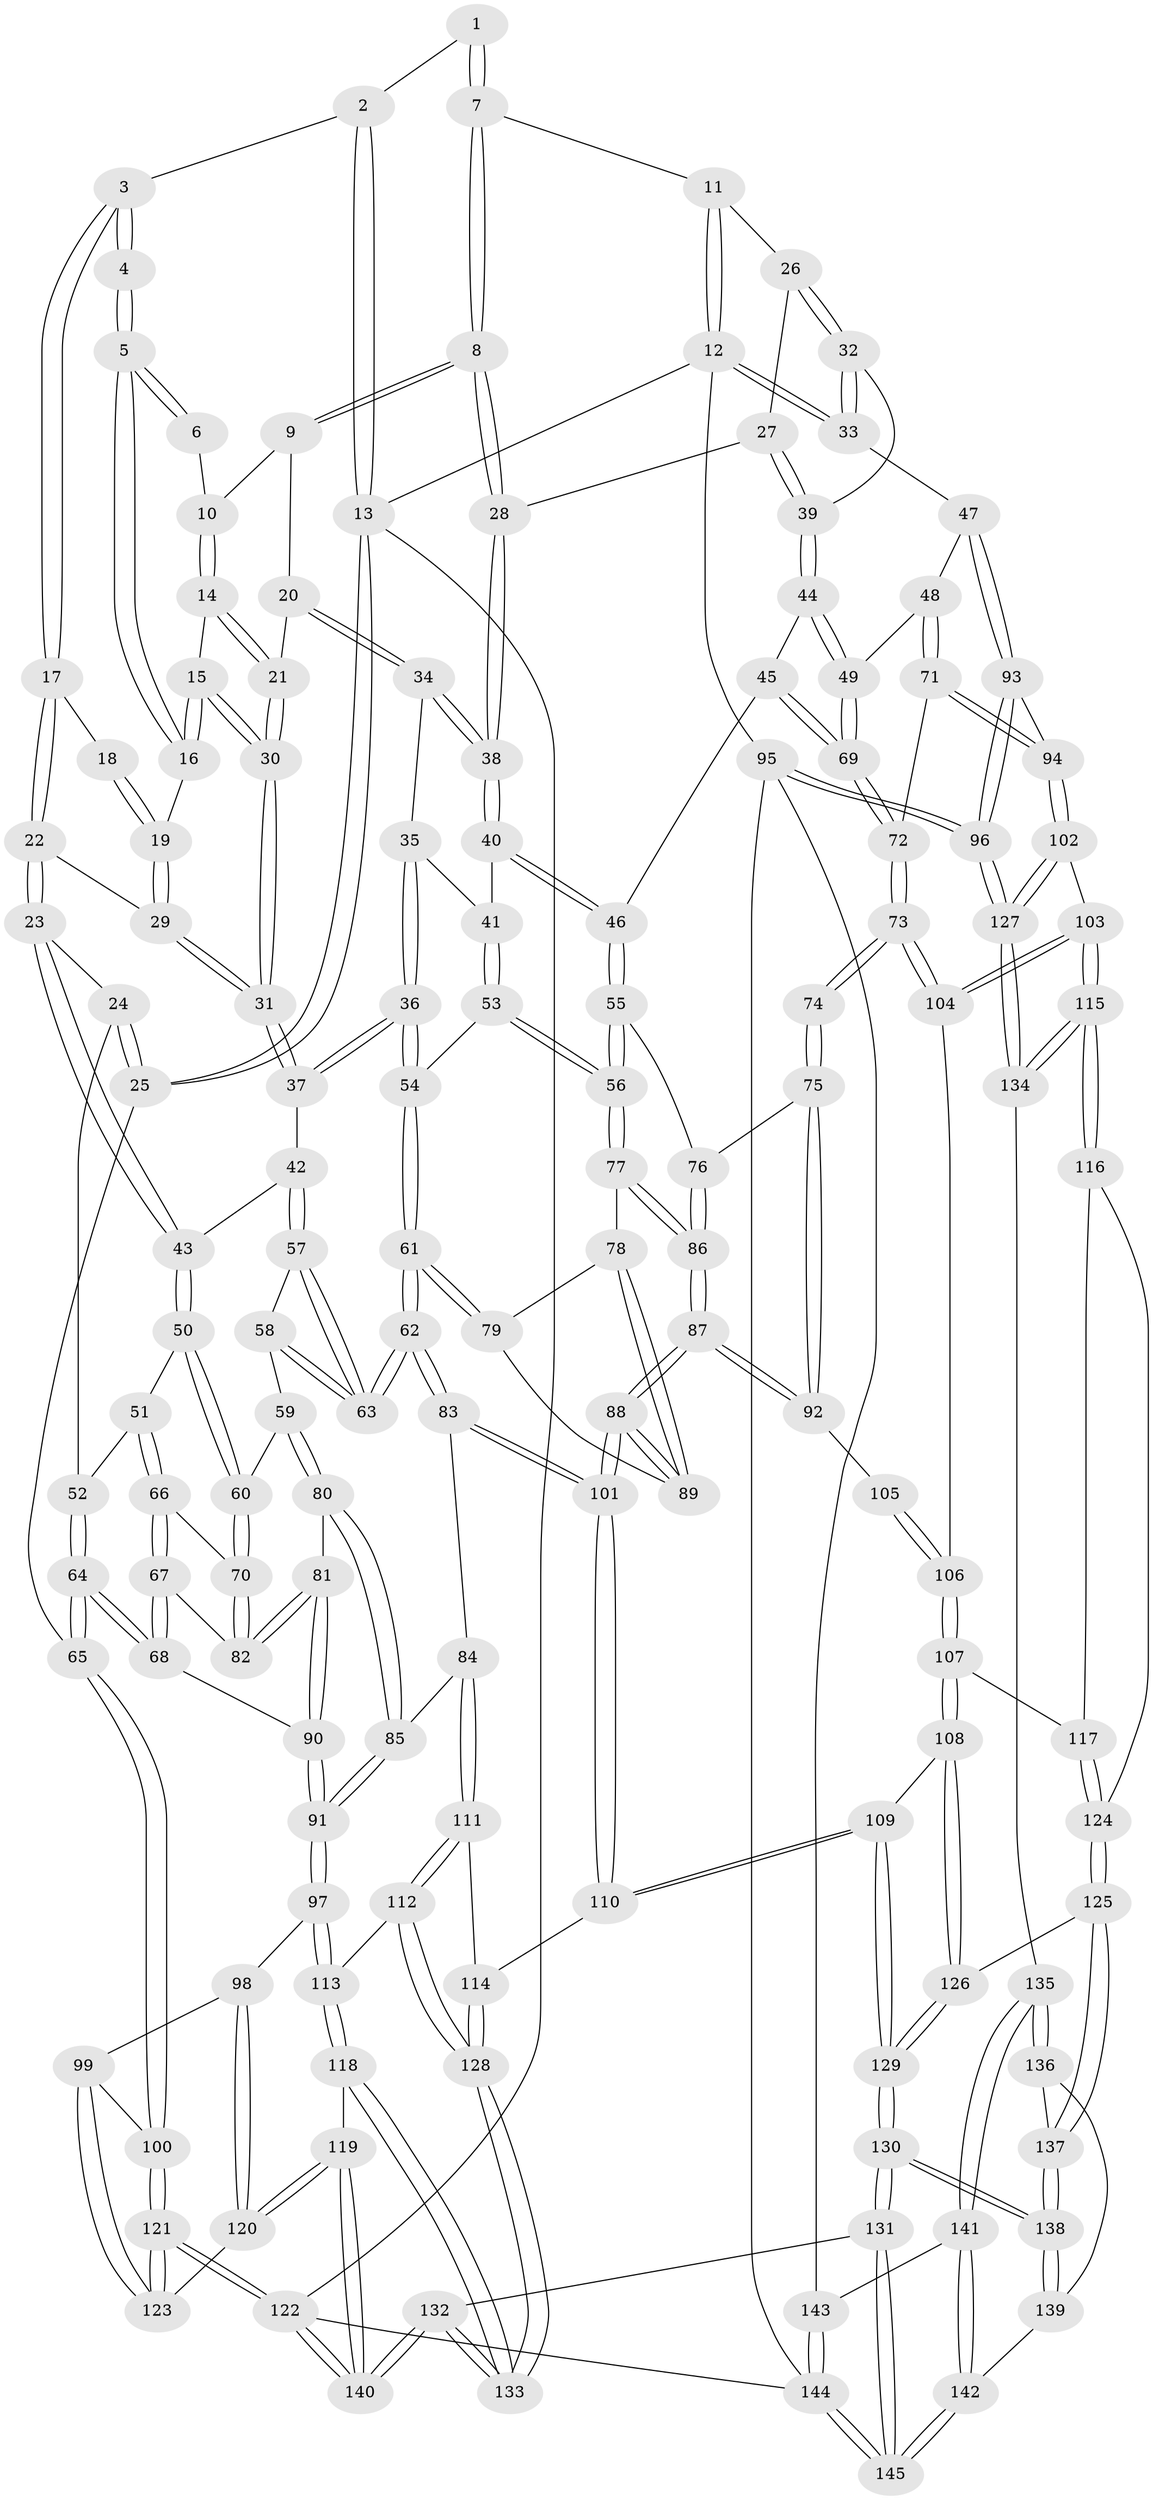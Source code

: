 // Generated by graph-tools (version 1.1) at 2025/11/02/27/25 16:11:52]
// undirected, 145 vertices, 359 edges
graph export_dot {
graph [start="1"]
  node [color=gray90,style=filled];
  1 [pos="+0.2825247924205209+0"];
  2 [pos="+0+0"];
  3 [pos="+0.09361656867824557+0.07143400184730078"];
  4 [pos="+0.2556693890170841+0"];
  5 [pos="+0.2608123010340169+0"];
  6 [pos="+0.2808120765714119+0"];
  7 [pos="+0.7139368708875442+0"];
  8 [pos="+0.6387575068676984+0.015909768532687888"];
  9 [pos="+0.4499644720376293+0.06732092873890876"];
  10 [pos="+0.4070891623759928+0.05705430795103699"];
  11 [pos="+0.8236262584574996+0"];
  12 [pos="+1+0"];
  13 [pos="+0+0"];
  14 [pos="+0.36674463166396554+0.11353472865901933"];
  15 [pos="+0.3070274125983344+0.11503381331358344"];
  16 [pos="+0.2664116002171614+0.03428628392393482"];
  17 [pos="+0.09294567492530277+0.07657144726377925"];
  18 [pos="+0.1663738075030653+0.08842971463671442"];
  19 [pos="+0.19479514706127174+0.1319506906650321"];
  20 [pos="+0.42091269427264466+0.1640842935549158"];
  21 [pos="+0.4117057653162254+0.1581629478837193"];
  22 [pos="+0.06359061598584898+0.1582250765628122"];
  23 [pos="+0.038212541874801324+0.18622282048298028"];
  24 [pos="+0.003485985644848699+0.1991018274241271"];
  25 [pos="+0+0.20904058286813657"];
  26 [pos="+0.838893479051702+0.16404153366235857"];
  27 [pos="+0.7470449280524494+0.15883167184019137"];
  28 [pos="+0.6366911210666917+0.09109056088873364"];
  29 [pos="+0.19184712174631632+0.1406294704134098"];
  30 [pos="+0.293397291594767+0.17859129181045294"];
  31 [pos="+0.2702060133909044+0.24002781933311046"];
  32 [pos="+0.8896435556662774+0.2137255415971451"];
  33 [pos="+1+0.1734378576666803"];
  34 [pos="+0.42808592998980766+0.1770217860953785"];
  35 [pos="+0.4277273697811487+0.17777325428604743"];
  36 [pos="+0.34078417094200303+0.298485570331318"];
  37 [pos="+0.27176492957877313+0.27363232520982944"];
  38 [pos="+0.6100122255238681+0.1660586447116248"];
  39 [pos="+0.8163568891455848+0.2676055569242983"];
  40 [pos="+0.6100332925351203+0.24127596911175045"];
  41 [pos="+0.48980241142324815+0.28812060909225473"];
  42 [pos="+0.25316757303596465+0.2829850585137595"];
  43 [pos="+0.2341135443995537+0.2877626671219752"];
  44 [pos="+0.806393129775463+0.28571466341339996"];
  45 [pos="+0.7410203838303902+0.3292498915218615"];
  46 [pos="+0.6539188206591954+0.3264760129665988"];
  47 [pos="+1+0.25418218501475104"];
  48 [pos="+0.9220951774311535+0.3681916663050459"];
  49 [pos="+0.9123519105158856+0.36752223468603745"];
  50 [pos="+0.1673900812095996+0.3536546725483302"];
  51 [pos="+0.11564233145123225+0.3603710913446355"];
  52 [pos="+0.09669179446922488+0.35490544750042935"];
  53 [pos="+0.39192394224582333+0.3474037378460403"];
  54 [pos="+0.39055862660245444+0.3474182061341067"];
  55 [pos="+0.6475260126112742+0.3439039803183562"];
  56 [pos="+0.540577741377711+0.4366579144008324"];
  57 [pos="+0.25362065217993085+0.3688195426665213"];
  58 [pos="+0.22399348354276546+0.4584080302304301"];
  59 [pos="+0.20074601140388185+0.4532919916395719"];
  60 [pos="+0.18331677226710566+0.44211469055534414"];
  61 [pos="+0.34306457759895354+0.5115558867887582"];
  62 [pos="+0.33078960967377236+0.5252511768161378"];
  63 [pos="+0.29406170104004237+0.4964042293044523"];
  64 [pos="+0+0.4602310335958807"];
  65 [pos="+0+0.4820634118162274"];
  66 [pos="+0.10244563392647643+0.43660922491321114"];
  67 [pos="+0+0.46560437062692034"];
  68 [pos="+0+0.4666617891276782"];
  69 [pos="+0.8108559765897505+0.41882742892036734"];
  70 [pos="+0.13683180971205033+0.46728749119254154"];
  71 [pos="+0.8939265361892912+0.5222912972518892"];
  72 [pos="+0.8123486189173508+0.5313446429236506"];
  73 [pos="+0.8046199666815148+0.5377582723839975"];
  74 [pos="+0.7992507023543564+0.5362728010636433"];
  75 [pos="+0.7128614417041145+0.4947477776601953"];
  76 [pos="+0.6842535080993973+0.4511051200485872"];
  77 [pos="+0.5396115938965004+0.4460191706886289"];
  78 [pos="+0.4999377804682119+0.47839268898132"];
  79 [pos="+0.4393799422423413+0.5089798055196275"];
  80 [pos="+0.18158276639219595+0.5190365600678718"];
  81 [pos="+0.12933163110115076+0.5178621348039301"];
  82 [pos="+0.1265187100702742+0.49449627338113616"];
  83 [pos="+0.32519835855494966+0.5502589422151746"];
  84 [pos="+0.29032921279604756+0.592182961733786"];
  85 [pos="+0.25515048285638087+0.591014614580224"];
  86 [pos="+0.5797231219988959+0.5251851089954203"];
  87 [pos="+0.591752953701006+0.5756095415937871"];
  88 [pos="+0.5354840866714652+0.6483285164815779"];
  89 [pos="+0.5006834852353653+0.5809002402292702"];
  90 [pos="+0.11712126230005707+0.5457886935987386"];
  91 [pos="+0.1136172420191401+0.6237877713774392"];
  92 [pos="+0.5993140565131766+0.5749682259025767"];
  93 [pos="+1+0.5309737579171997"];
  94 [pos="+0.9909843353107929+0.5478510072964498"];
  95 [pos="+1+0.9337191261164531"];
  96 [pos="+1+0.7405118393843768"];
  97 [pos="+0.08861242826205086+0.6482766165983592"];
  98 [pos="+0.057319772832568366+0.652891879240053"];
  99 [pos="+0.01043964311633522+0.6471304052213744"];
  100 [pos="+0+0.6094964023956332"];
  101 [pos="+0.5247863329452593+0.6750915092888548"];
  102 [pos="+0.8755858069934362+0.716273058102764"];
  103 [pos="+0.8631215430576756+0.7203536736922523"];
  104 [pos="+0.7950915437144495+0.6436761885265158"];
  105 [pos="+0.6521909063351122+0.5940171976307189"];
  106 [pos="+0.7266564657804497+0.669798906338961"];
  107 [pos="+0.6920149126135474+0.7044461786825349"];
  108 [pos="+0.6065015293573005+0.7162414569150274"];
  109 [pos="+0.5334449084038624+0.7019466720565304"];
  110 [pos="+0.5258497833051644+0.6897092197872211"];
  111 [pos="+0.2935466122395483+0.6433565933815608"];
  112 [pos="+0.25827629600801144+0.747775672324029"];
  113 [pos="+0.16063825952889205+0.730085856648088"];
  114 [pos="+0.4150950462903489+0.7205837600539242"];
  115 [pos="+0.8431368235678158+0.8113919307242691"];
  116 [pos="+0.7527887910454525+0.7845535402863046"];
  117 [pos="+0.6956688482988047+0.7133754152052032"];
  118 [pos="+0.09564325716478096+0.8686537266412375"];
  119 [pos="+0.08531534339453314+0.8681737166698966"];
  120 [pos="+0.07890068165491128+0.8654379060054755"];
  121 [pos="+0+0.8370733638890178"];
  122 [pos="+0+1"];
  123 [pos="+0.05179048601436149+0.8624173992930929"];
  124 [pos="+0.6895063611600034+0.813858834056959"];
  125 [pos="+0.6868266504704742+0.8171659897037551"];
  126 [pos="+0.6634392435352681+0.8157701642691196"];
  127 [pos="+1+0.7427045164128641"];
  128 [pos="+0.3045096870384297+0.8588397495979099"];
  129 [pos="+0.5095338460849481+0.9443927511303204"];
  130 [pos="+0.493774368187101+0.9964688717053805"];
  131 [pos="+0.4038324604326002+1"];
  132 [pos="+0.4030170704707496+1"];
  133 [pos="+0.3104433353684769+0.9731073614967449"];
  134 [pos="+0.8524560475674301+0.8677072398167982"];
  135 [pos="+0.8491162615365041+0.8837024029776764"];
  136 [pos="+0.7418240502208295+0.871024219738489"];
  137 [pos="+0.7118594018109918+0.8609043462212714"];
  138 [pos="+0.5788915648595123+0.9614659483601844"];
  139 [pos="+0.6866757041365803+0.942139743818554"];
  140 [pos="+0+1"];
  141 [pos="+0.850906499720865+0.8947895510725304"];
  142 [pos="+0.8299013436953984+0.952843121861941"];
  143 [pos="+0.9183958416081608+0.9195113241547341"];
  144 [pos="+1+1"];
  145 [pos="+0.7912392019423641+1"];
  1 -- 2;
  1 -- 7;
  1 -- 7;
  2 -- 3;
  2 -- 13;
  2 -- 13;
  3 -- 4;
  3 -- 4;
  3 -- 17;
  3 -- 17;
  4 -- 5;
  4 -- 5;
  5 -- 6;
  5 -- 6;
  5 -- 16;
  5 -- 16;
  6 -- 10;
  7 -- 8;
  7 -- 8;
  7 -- 11;
  8 -- 9;
  8 -- 9;
  8 -- 28;
  8 -- 28;
  9 -- 10;
  9 -- 20;
  10 -- 14;
  10 -- 14;
  11 -- 12;
  11 -- 12;
  11 -- 26;
  12 -- 13;
  12 -- 33;
  12 -- 33;
  12 -- 95;
  13 -- 25;
  13 -- 25;
  13 -- 122;
  14 -- 15;
  14 -- 21;
  14 -- 21;
  15 -- 16;
  15 -- 16;
  15 -- 30;
  15 -- 30;
  16 -- 19;
  17 -- 18;
  17 -- 22;
  17 -- 22;
  18 -- 19;
  18 -- 19;
  19 -- 29;
  19 -- 29;
  20 -- 21;
  20 -- 34;
  20 -- 34;
  21 -- 30;
  21 -- 30;
  22 -- 23;
  22 -- 23;
  22 -- 29;
  23 -- 24;
  23 -- 43;
  23 -- 43;
  24 -- 25;
  24 -- 25;
  24 -- 52;
  25 -- 65;
  26 -- 27;
  26 -- 32;
  26 -- 32;
  27 -- 28;
  27 -- 39;
  27 -- 39;
  28 -- 38;
  28 -- 38;
  29 -- 31;
  29 -- 31;
  30 -- 31;
  30 -- 31;
  31 -- 37;
  31 -- 37;
  32 -- 33;
  32 -- 33;
  32 -- 39;
  33 -- 47;
  34 -- 35;
  34 -- 38;
  34 -- 38;
  35 -- 36;
  35 -- 36;
  35 -- 41;
  36 -- 37;
  36 -- 37;
  36 -- 54;
  36 -- 54;
  37 -- 42;
  38 -- 40;
  38 -- 40;
  39 -- 44;
  39 -- 44;
  40 -- 41;
  40 -- 46;
  40 -- 46;
  41 -- 53;
  41 -- 53;
  42 -- 43;
  42 -- 57;
  42 -- 57;
  43 -- 50;
  43 -- 50;
  44 -- 45;
  44 -- 49;
  44 -- 49;
  45 -- 46;
  45 -- 69;
  45 -- 69;
  46 -- 55;
  46 -- 55;
  47 -- 48;
  47 -- 93;
  47 -- 93;
  48 -- 49;
  48 -- 71;
  48 -- 71;
  49 -- 69;
  49 -- 69;
  50 -- 51;
  50 -- 60;
  50 -- 60;
  51 -- 52;
  51 -- 66;
  51 -- 66;
  52 -- 64;
  52 -- 64;
  53 -- 54;
  53 -- 56;
  53 -- 56;
  54 -- 61;
  54 -- 61;
  55 -- 56;
  55 -- 56;
  55 -- 76;
  56 -- 77;
  56 -- 77;
  57 -- 58;
  57 -- 63;
  57 -- 63;
  58 -- 59;
  58 -- 63;
  58 -- 63;
  59 -- 60;
  59 -- 80;
  59 -- 80;
  60 -- 70;
  60 -- 70;
  61 -- 62;
  61 -- 62;
  61 -- 79;
  61 -- 79;
  62 -- 63;
  62 -- 63;
  62 -- 83;
  62 -- 83;
  64 -- 65;
  64 -- 65;
  64 -- 68;
  64 -- 68;
  65 -- 100;
  65 -- 100;
  66 -- 67;
  66 -- 67;
  66 -- 70;
  67 -- 68;
  67 -- 68;
  67 -- 82;
  68 -- 90;
  69 -- 72;
  69 -- 72;
  70 -- 82;
  70 -- 82;
  71 -- 72;
  71 -- 94;
  71 -- 94;
  72 -- 73;
  72 -- 73;
  73 -- 74;
  73 -- 74;
  73 -- 104;
  73 -- 104;
  74 -- 75;
  74 -- 75;
  75 -- 76;
  75 -- 92;
  75 -- 92;
  76 -- 86;
  76 -- 86;
  77 -- 78;
  77 -- 86;
  77 -- 86;
  78 -- 79;
  78 -- 89;
  78 -- 89;
  79 -- 89;
  80 -- 81;
  80 -- 85;
  80 -- 85;
  81 -- 82;
  81 -- 82;
  81 -- 90;
  81 -- 90;
  83 -- 84;
  83 -- 101;
  83 -- 101;
  84 -- 85;
  84 -- 111;
  84 -- 111;
  85 -- 91;
  85 -- 91;
  86 -- 87;
  86 -- 87;
  87 -- 88;
  87 -- 88;
  87 -- 92;
  87 -- 92;
  88 -- 89;
  88 -- 89;
  88 -- 101;
  88 -- 101;
  90 -- 91;
  90 -- 91;
  91 -- 97;
  91 -- 97;
  92 -- 105;
  93 -- 94;
  93 -- 96;
  93 -- 96;
  94 -- 102;
  94 -- 102;
  95 -- 96;
  95 -- 96;
  95 -- 143;
  95 -- 144;
  96 -- 127;
  96 -- 127;
  97 -- 98;
  97 -- 113;
  97 -- 113;
  98 -- 99;
  98 -- 120;
  98 -- 120;
  99 -- 100;
  99 -- 123;
  99 -- 123;
  100 -- 121;
  100 -- 121;
  101 -- 110;
  101 -- 110;
  102 -- 103;
  102 -- 127;
  102 -- 127;
  103 -- 104;
  103 -- 104;
  103 -- 115;
  103 -- 115;
  104 -- 106;
  105 -- 106;
  105 -- 106;
  106 -- 107;
  106 -- 107;
  107 -- 108;
  107 -- 108;
  107 -- 117;
  108 -- 109;
  108 -- 126;
  108 -- 126;
  109 -- 110;
  109 -- 110;
  109 -- 129;
  109 -- 129;
  110 -- 114;
  111 -- 112;
  111 -- 112;
  111 -- 114;
  112 -- 113;
  112 -- 128;
  112 -- 128;
  113 -- 118;
  113 -- 118;
  114 -- 128;
  114 -- 128;
  115 -- 116;
  115 -- 116;
  115 -- 134;
  115 -- 134;
  116 -- 117;
  116 -- 124;
  117 -- 124;
  117 -- 124;
  118 -- 119;
  118 -- 133;
  118 -- 133;
  119 -- 120;
  119 -- 120;
  119 -- 140;
  119 -- 140;
  120 -- 123;
  121 -- 122;
  121 -- 122;
  121 -- 123;
  121 -- 123;
  122 -- 140;
  122 -- 140;
  122 -- 144;
  124 -- 125;
  124 -- 125;
  125 -- 126;
  125 -- 137;
  125 -- 137;
  126 -- 129;
  126 -- 129;
  127 -- 134;
  127 -- 134;
  128 -- 133;
  128 -- 133;
  129 -- 130;
  129 -- 130;
  130 -- 131;
  130 -- 131;
  130 -- 138;
  130 -- 138;
  131 -- 132;
  131 -- 145;
  131 -- 145;
  132 -- 133;
  132 -- 133;
  132 -- 140;
  132 -- 140;
  134 -- 135;
  135 -- 136;
  135 -- 136;
  135 -- 141;
  135 -- 141;
  136 -- 137;
  136 -- 139;
  137 -- 138;
  137 -- 138;
  138 -- 139;
  138 -- 139;
  139 -- 142;
  141 -- 142;
  141 -- 142;
  141 -- 143;
  142 -- 145;
  142 -- 145;
  143 -- 144;
  143 -- 144;
  144 -- 145;
  144 -- 145;
}
